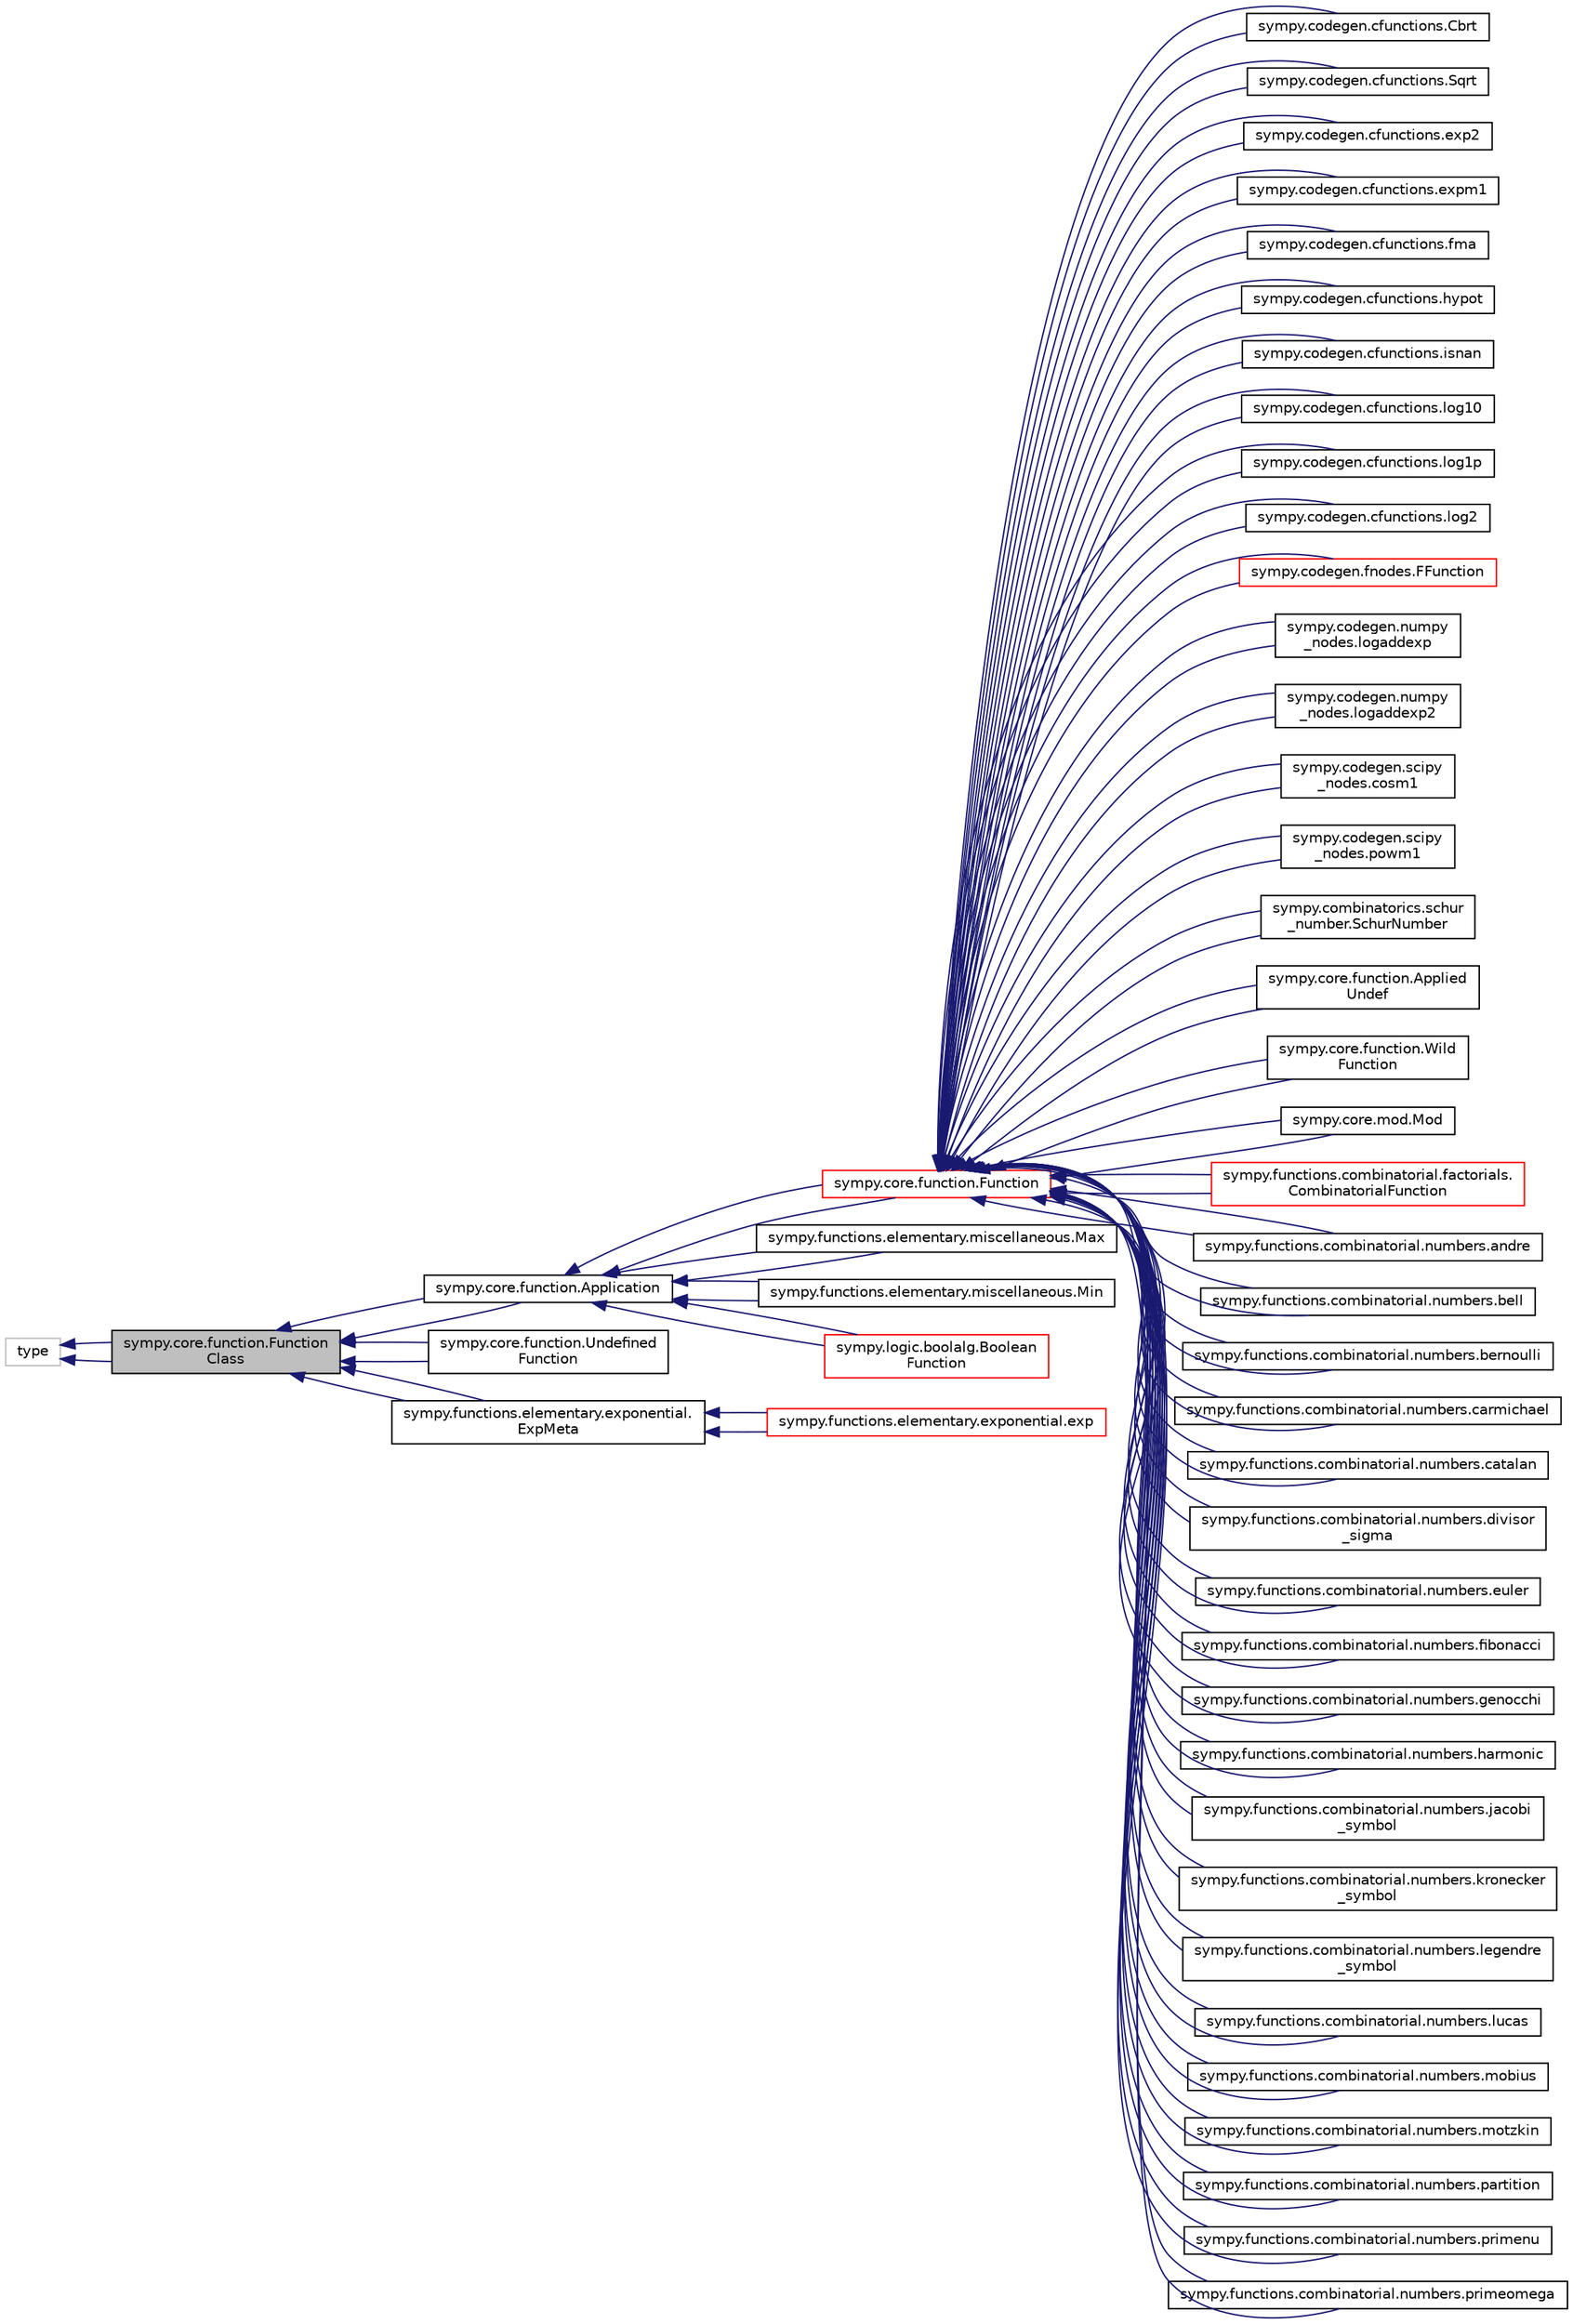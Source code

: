 digraph "sympy.core.function.FunctionClass"
{
 // LATEX_PDF_SIZE
  edge [fontname="Helvetica",fontsize="10",labelfontname="Helvetica",labelfontsize="10"];
  node [fontname="Helvetica",fontsize="10",shape=record];
  rankdir="LR";
  Node1 [label="sympy.core.function.Function\lClass",height=0.2,width=0.4,color="black", fillcolor="grey75", style="filled", fontcolor="black",tooltip=" "];
  Node2 -> Node1 [dir="back",color="midnightblue",fontsize="10",style="solid",fontname="Helvetica"];
  Node2 [label="type",height=0.2,width=0.4,color="grey75", fillcolor="white", style="filled",tooltip=" "];
  Node2 -> Node1 [dir="back",color="midnightblue",fontsize="10",style="solid",fontname="Helvetica"];
  Node1 -> Node3 [dir="back",color="midnightblue",fontsize="10",style="solid",fontname="Helvetica"];
  Node3 [label="sympy.core.function.Application",height=0.2,width=0.4,color="black", fillcolor="white", style="filled",URL="$classsympy_1_1core_1_1function_1_1Application.html",tooltip=" "];
  Node3 -> Node4 [dir="back",color="midnightblue",fontsize="10",style="solid",fontname="Helvetica"];
  Node4 [label="sympy.core.function.Function",height=0.2,width=0.4,color="red", fillcolor="white", style="filled",URL="$classsympy_1_1core_1_1function_1_1Function.html",tooltip=" "];
  Node4 -> Node5 [dir="back",color="midnightblue",fontsize="10",style="solid",fontname="Helvetica"];
  Node5 [label="sympy.codegen.cfunctions.Cbrt",height=0.2,width=0.4,color="black", fillcolor="white", style="filled",URL="$classsympy_1_1codegen_1_1cfunctions_1_1Cbrt.html",tooltip=" "];
  Node4 -> Node5 [dir="back",color="midnightblue",fontsize="10",style="solid",fontname="Helvetica"];
  Node4 -> Node6 [dir="back",color="midnightblue",fontsize="10",style="solid",fontname="Helvetica"];
  Node6 [label="sympy.codegen.cfunctions.Sqrt",height=0.2,width=0.4,color="black", fillcolor="white", style="filled",URL="$classsympy_1_1codegen_1_1cfunctions_1_1Sqrt.html",tooltip=" "];
  Node4 -> Node6 [dir="back",color="midnightblue",fontsize="10",style="solid",fontname="Helvetica"];
  Node4 -> Node7 [dir="back",color="midnightblue",fontsize="10",style="solid",fontname="Helvetica"];
  Node7 [label="sympy.codegen.cfunctions.exp2",height=0.2,width=0.4,color="black", fillcolor="white", style="filled",URL="$classsympy_1_1codegen_1_1cfunctions_1_1exp2.html",tooltip=" "];
  Node4 -> Node7 [dir="back",color="midnightblue",fontsize="10",style="solid",fontname="Helvetica"];
  Node4 -> Node8 [dir="back",color="midnightblue",fontsize="10",style="solid",fontname="Helvetica"];
  Node8 [label="sympy.codegen.cfunctions.expm1",height=0.2,width=0.4,color="black", fillcolor="white", style="filled",URL="$classsympy_1_1codegen_1_1cfunctions_1_1expm1.html",tooltip=" "];
  Node4 -> Node8 [dir="back",color="midnightblue",fontsize="10",style="solid",fontname="Helvetica"];
  Node4 -> Node9 [dir="back",color="midnightblue",fontsize="10",style="solid",fontname="Helvetica"];
  Node9 [label="sympy.codegen.cfunctions.fma",height=0.2,width=0.4,color="black", fillcolor="white", style="filled",URL="$classsympy_1_1codegen_1_1cfunctions_1_1fma.html",tooltip=" "];
  Node4 -> Node9 [dir="back",color="midnightblue",fontsize="10",style="solid",fontname="Helvetica"];
  Node4 -> Node10 [dir="back",color="midnightblue",fontsize="10",style="solid",fontname="Helvetica"];
  Node10 [label="sympy.codegen.cfunctions.hypot",height=0.2,width=0.4,color="black", fillcolor="white", style="filled",URL="$classsympy_1_1codegen_1_1cfunctions_1_1hypot.html",tooltip=" "];
  Node4 -> Node10 [dir="back",color="midnightblue",fontsize="10",style="solid",fontname="Helvetica"];
  Node4 -> Node11 [dir="back",color="midnightblue",fontsize="10",style="solid",fontname="Helvetica"];
  Node11 [label="sympy.codegen.cfunctions.isnan",height=0.2,width=0.4,color="black", fillcolor="white", style="filled",URL="$classsympy_1_1codegen_1_1cfunctions_1_1isnan.html",tooltip=" "];
  Node4 -> Node11 [dir="back",color="midnightblue",fontsize="10",style="solid",fontname="Helvetica"];
  Node4 -> Node12 [dir="back",color="midnightblue",fontsize="10",style="solid",fontname="Helvetica"];
  Node12 [label="sympy.codegen.cfunctions.log10",height=0.2,width=0.4,color="black", fillcolor="white", style="filled",URL="$classsympy_1_1codegen_1_1cfunctions_1_1log10.html",tooltip=" "];
  Node4 -> Node12 [dir="back",color="midnightblue",fontsize="10",style="solid",fontname="Helvetica"];
  Node4 -> Node13 [dir="back",color="midnightblue",fontsize="10",style="solid",fontname="Helvetica"];
  Node13 [label="sympy.codegen.cfunctions.log1p",height=0.2,width=0.4,color="black", fillcolor="white", style="filled",URL="$classsympy_1_1codegen_1_1cfunctions_1_1log1p.html",tooltip=" "];
  Node4 -> Node13 [dir="back",color="midnightblue",fontsize="10",style="solid",fontname="Helvetica"];
  Node4 -> Node14 [dir="back",color="midnightblue",fontsize="10",style="solid",fontname="Helvetica"];
  Node14 [label="sympy.codegen.cfunctions.log2",height=0.2,width=0.4,color="black", fillcolor="white", style="filled",URL="$classsympy_1_1codegen_1_1cfunctions_1_1log2.html",tooltip=" "];
  Node4 -> Node14 [dir="back",color="midnightblue",fontsize="10",style="solid",fontname="Helvetica"];
  Node4 -> Node15 [dir="back",color="midnightblue",fontsize="10",style="solid",fontname="Helvetica"];
  Node15 [label="sympy.codegen.fnodes.FFunction",height=0.2,width=0.4,color="red", fillcolor="white", style="filled",URL="$classsympy_1_1codegen_1_1fnodes_1_1FFunction.html",tooltip=" "];
  Node4 -> Node15 [dir="back",color="midnightblue",fontsize="10",style="solid",fontname="Helvetica"];
  Node4 -> Node22 [dir="back",color="midnightblue",fontsize="10",style="solid",fontname="Helvetica"];
  Node22 [label="sympy.codegen.numpy\l_nodes.logaddexp",height=0.2,width=0.4,color="black", fillcolor="white", style="filled",URL="$classsympy_1_1codegen_1_1numpy__nodes_1_1logaddexp.html",tooltip=" "];
  Node4 -> Node22 [dir="back",color="midnightblue",fontsize="10",style="solid",fontname="Helvetica"];
  Node4 -> Node23 [dir="back",color="midnightblue",fontsize="10",style="solid",fontname="Helvetica"];
  Node23 [label="sympy.codegen.numpy\l_nodes.logaddexp2",height=0.2,width=0.4,color="black", fillcolor="white", style="filled",URL="$classsympy_1_1codegen_1_1numpy__nodes_1_1logaddexp2.html",tooltip=" "];
  Node4 -> Node23 [dir="back",color="midnightblue",fontsize="10",style="solid",fontname="Helvetica"];
  Node4 -> Node24 [dir="back",color="midnightblue",fontsize="10",style="solid",fontname="Helvetica"];
  Node24 [label="sympy.codegen.scipy\l_nodes.cosm1",height=0.2,width=0.4,color="black", fillcolor="white", style="filled",URL="$classsympy_1_1codegen_1_1scipy__nodes_1_1cosm1.html",tooltip=" "];
  Node4 -> Node24 [dir="back",color="midnightblue",fontsize="10",style="solid",fontname="Helvetica"];
  Node4 -> Node25 [dir="back",color="midnightblue",fontsize="10",style="solid",fontname="Helvetica"];
  Node25 [label="sympy.codegen.scipy\l_nodes.powm1",height=0.2,width=0.4,color="black", fillcolor="white", style="filled",URL="$classsympy_1_1codegen_1_1scipy__nodes_1_1powm1.html",tooltip=" "];
  Node4 -> Node25 [dir="back",color="midnightblue",fontsize="10",style="solid",fontname="Helvetica"];
  Node4 -> Node26 [dir="back",color="midnightblue",fontsize="10",style="solid",fontname="Helvetica"];
  Node26 [label="sympy.combinatorics.schur\l_number.SchurNumber",height=0.2,width=0.4,color="black", fillcolor="white", style="filled",URL="$classsympy_1_1combinatorics_1_1schur__number_1_1SchurNumber.html",tooltip=" "];
  Node4 -> Node26 [dir="back",color="midnightblue",fontsize="10",style="solid",fontname="Helvetica"];
  Node4 -> Node27 [dir="back",color="midnightblue",fontsize="10",style="solid",fontname="Helvetica"];
  Node27 [label="sympy.core.function.Applied\lUndef",height=0.2,width=0.4,color="black", fillcolor="white", style="filled",URL="$classsympy_1_1core_1_1function_1_1AppliedUndef.html",tooltip=" "];
  Node4 -> Node27 [dir="back",color="midnightblue",fontsize="10",style="solid",fontname="Helvetica"];
  Node4 -> Node28 [dir="back",color="midnightblue",fontsize="10",style="solid",fontname="Helvetica"];
  Node28 [label="sympy.core.function.Wild\lFunction",height=0.2,width=0.4,color="black", fillcolor="white", style="filled",URL="$classsympy_1_1core_1_1function_1_1WildFunction.html",tooltip=" "];
  Node4 -> Node28 [dir="back",color="midnightblue",fontsize="10",style="solid",fontname="Helvetica"];
  Node4 -> Node29 [dir="back",color="midnightblue",fontsize="10",style="solid",fontname="Helvetica"];
  Node29 [label="sympy.core.mod.Mod",height=0.2,width=0.4,color="black", fillcolor="white", style="filled",URL="$classsympy_1_1core_1_1mod_1_1Mod.html",tooltip=" "];
  Node4 -> Node29 [dir="back",color="midnightblue",fontsize="10",style="solid",fontname="Helvetica"];
  Node4 -> Node30 [dir="back",color="midnightblue",fontsize="10",style="solid",fontname="Helvetica"];
  Node30 [label="sympy.functions.combinatorial.factorials.\lCombinatorialFunction",height=0.2,width=0.4,color="red", fillcolor="white", style="filled",URL="$classsympy_1_1functions_1_1combinatorial_1_1factorials_1_1CombinatorialFunction.html",tooltip=" "];
  Node4 -> Node30 [dir="back",color="midnightblue",fontsize="10",style="solid",fontname="Helvetica"];
  Node4 -> Node38 [dir="back",color="midnightblue",fontsize="10",style="solid",fontname="Helvetica"];
  Node38 [label="sympy.functions.combinatorial.numbers.andre",height=0.2,width=0.4,color="black", fillcolor="white", style="filled",URL="$classsympy_1_1functions_1_1combinatorial_1_1numbers_1_1andre.html",tooltip=" "];
  Node4 -> Node38 [dir="back",color="midnightblue",fontsize="10",style="solid",fontname="Helvetica"];
  Node4 -> Node39 [dir="back",color="midnightblue",fontsize="10",style="solid",fontname="Helvetica"];
  Node39 [label="sympy.functions.combinatorial.numbers.bell",height=0.2,width=0.4,color="black", fillcolor="white", style="filled",URL="$classsympy_1_1functions_1_1combinatorial_1_1numbers_1_1bell.html",tooltip=" "];
  Node4 -> Node39 [dir="back",color="midnightblue",fontsize="10",style="solid",fontname="Helvetica"];
  Node4 -> Node40 [dir="back",color="midnightblue",fontsize="10",style="solid",fontname="Helvetica"];
  Node40 [label="sympy.functions.combinatorial.numbers.bernoulli",height=0.2,width=0.4,color="black", fillcolor="white", style="filled",URL="$classsympy_1_1functions_1_1combinatorial_1_1numbers_1_1bernoulli.html",tooltip=" "];
  Node4 -> Node40 [dir="back",color="midnightblue",fontsize="10",style="solid",fontname="Helvetica"];
  Node4 -> Node41 [dir="back",color="midnightblue",fontsize="10",style="solid",fontname="Helvetica"];
  Node41 [label="sympy.functions.combinatorial.numbers.carmichael",height=0.2,width=0.4,color="black", fillcolor="white", style="filled",URL="$classsympy_1_1functions_1_1combinatorial_1_1numbers_1_1carmichael.html",tooltip=" "];
  Node4 -> Node41 [dir="back",color="midnightblue",fontsize="10",style="solid",fontname="Helvetica"];
  Node4 -> Node42 [dir="back",color="midnightblue",fontsize="10",style="solid",fontname="Helvetica"];
  Node42 [label="sympy.functions.combinatorial.numbers.catalan",height=0.2,width=0.4,color="black", fillcolor="white", style="filled",URL="$classsympy_1_1functions_1_1combinatorial_1_1numbers_1_1catalan.html",tooltip=" "];
  Node4 -> Node42 [dir="back",color="midnightblue",fontsize="10",style="solid",fontname="Helvetica"];
  Node4 -> Node43 [dir="back",color="midnightblue",fontsize="10",style="solid",fontname="Helvetica"];
  Node43 [label="sympy.functions.combinatorial.numbers.divisor\l_sigma",height=0.2,width=0.4,color="black", fillcolor="white", style="filled",URL="$classsympy_1_1functions_1_1combinatorial_1_1numbers_1_1divisor__sigma.html",tooltip=" "];
  Node4 -> Node43 [dir="back",color="midnightblue",fontsize="10",style="solid",fontname="Helvetica"];
  Node4 -> Node44 [dir="back",color="midnightblue",fontsize="10",style="solid",fontname="Helvetica"];
  Node44 [label="sympy.functions.combinatorial.numbers.euler",height=0.2,width=0.4,color="black", fillcolor="white", style="filled",URL="$classsympy_1_1functions_1_1combinatorial_1_1numbers_1_1euler.html",tooltip=" "];
  Node4 -> Node44 [dir="back",color="midnightblue",fontsize="10",style="solid",fontname="Helvetica"];
  Node4 -> Node45 [dir="back",color="midnightblue",fontsize="10",style="solid",fontname="Helvetica"];
  Node45 [label="sympy.functions.combinatorial.numbers.fibonacci",height=0.2,width=0.4,color="black", fillcolor="white", style="filled",URL="$classsympy_1_1functions_1_1combinatorial_1_1numbers_1_1fibonacci.html",tooltip=" "];
  Node4 -> Node45 [dir="back",color="midnightblue",fontsize="10",style="solid",fontname="Helvetica"];
  Node4 -> Node46 [dir="back",color="midnightblue",fontsize="10",style="solid",fontname="Helvetica"];
  Node46 [label="sympy.functions.combinatorial.numbers.genocchi",height=0.2,width=0.4,color="black", fillcolor="white", style="filled",URL="$classsympy_1_1functions_1_1combinatorial_1_1numbers_1_1genocchi.html",tooltip=" "];
  Node4 -> Node46 [dir="back",color="midnightblue",fontsize="10",style="solid",fontname="Helvetica"];
  Node4 -> Node47 [dir="back",color="midnightblue",fontsize="10",style="solid",fontname="Helvetica"];
  Node47 [label="sympy.functions.combinatorial.numbers.harmonic",height=0.2,width=0.4,color="black", fillcolor="white", style="filled",URL="$classsympy_1_1functions_1_1combinatorial_1_1numbers_1_1harmonic.html",tooltip=" "];
  Node4 -> Node47 [dir="back",color="midnightblue",fontsize="10",style="solid",fontname="Helvetica"];
  Node4 -> Node48 [dir="back",color="midnightblue",fontsize="10",style="solid",fontname="Helvetica"];
  Node48 [label="sympy.functions.combinatorial.numbers.jacobi\l_symbol",height=0.2,width=0.4,color="black", fillcolor="white", style="filled",URL="$classsympy_1_1functions_1_1combinatorial_1_1numbers_1_1jacobi__symbol.html",tooltip=" "];
  Node4 -> Node48 [dir="back",color="midnightblue",fontsize="10",style="solid",fontname="Helvetica"];
  Node4 -> Node49 [dir="back",color="midnightblue",fontsize="10",style="solid",fontname="Helvetica"];
  Node49 [label="sympy.functions.combinatorial.numbers.kronecker\l_symbol",height=0.2,width=0.4,color="black", fillcolor="white", style="filled",URL="$classsympy_1_1functions_1_1combinatorial_1_1numbers_1_1kronecker__symbol.html",tooltip=" "];
  Node4 -> Node49 [dir="back",color="midnightblue",fontsize="10",style="solid",fontname="Helvetica"];
  Node4 -> Node50 [dir="back",color="midnightblue",fontsize="10",style="solid",fontname="Helvetica"];
  Node50 [label="sympy.functions.combinatorial.numbers.legendre\l_symbol",height=0.2,width=0.4,color="black", fillcolor="white", style="filled",URL="$classsympy_1_1functions_1_1combinatorial_1_1numbers_1_1legendre__symbol.html",tooltip=" "];
  Node4 -> Node50 [dir="back",color="midnightblue",fontsize="10",style="solid",fontname="Helvetica"];
  Node4 -> Node51 [dir="back",color="midnightblue",fontsize="10",style="solid",fontname="Helvetica"];
  Node51 [label="sympy.functions.combinatorial.numbers.lucas",height=0.2,width=0.4,color="black", fillcolor="white", style="filled",URL="$classsympy_1_1functions_1_1combinatorial_1_1numbers_1_1lucas.html",tooltip=" "];
  Node4 -> Node51 [dir="back",color="midnightblue",fontsize="10",style="solid",fontname="Helvetica"];
  Node4 -> Node52 [dir="back",color="midnightblue",fontsize="10",style="solid",fontname="Helvetica"];
  Node52 [label="sympy.functions.combinatorial.numbers.mobius",height=0.2,width=0.4,color="black", fillcolor="white", style="filled",URL="$classsympy_1_1functions_1_1combinatorial_1_1numbers_1_1mobius.html",tooltip=" "];
  Node4 -> Node52 [dir="back",color="midnightblue",fontsize="10",style="solid",fontname="Helvetica"];
  Node4 -> Node53 [dir="back",color="midnightblue",fontsize="10",style="solid",fontname="Helvetica"];
  Node53 [label="sympy.functions.combinatorial.numbers.motzkin",height=0.2,width=0.4,color="black", fillcolor="white", style="filled",URL="$classsympy_1_1functions_1_1combinatorial_1_1numbers_1_1motzkin.html",tooltip=" "];
  Node4 -> Node53 [dir="back",color="midnightblue",fontsize="10",style="solid",fontname="Helvetica"];
  Node4 -> Node54 [dir="back",color="midnightblue",fontsize="10",style="solid",fontname="Helvetica"];
  Node54 [label="sympy.functions.combinatorial.numbers.partition",height=0.2,width=0.4,color="black", fillcolor="white", style="filled",URL="$classsympy_1_1functions_1_1combinatorial_1_1numbers_1_1partition.html",tooltip=" "];
  Node4 -> Node54 [dir="back",color="midnightblue",fontsize="10",style="solid",fontname="Helvetica"];
  Node4 -> Node55 [dir="back",color="midnightblue",fontsize="10",style="solid",fontname="Helvetica"];
  Node55 [label="sympy.functions.combinatorial.numbers.primenu",height=0.2,width=0.4,color="black", fillcolor="white", style="filled",URL="$classsympy_1_1functions_1_1combinatorial_1_1numbers_1_1primenu.html",tooltip=" "];
  Node4 -> Node55 [dir="back",color="midnightblue",fontsize="10",style="solid",fontname="Helvetica"];
  Node4 -> Node56 [dir="back",color="midnightblue",fontsize="10",style="solid",fontname="Helvetica"];
  Node56 [label="sympy.functions.combinatorial.numbers.primeomega",height=0.2,width=0.4,color="black", fillcolor="white", style="filled",URL="$classsympy_1_1functions_1_1combinatorial_1_1numbers_1_1primeomega.html",tooltip=" "];
  Node4 -> Node56 [dir="back",color="midnightblue",fontsize="10",style="solid",fontname="Helvetica"];
  Node3 -> Node4 [dir="back",color="midnightblue",fontsize="10",style="solid",fontname="Helvetica"];
  Node3 -> Node248 [dir="back",color="midnightblue",fontsize="10",style="solid",fontname="Helvetica"];
  Node248 [label="sympy.functions.elementary.miscellaneous.Max",height=0.2,width=0.4,color="black", fillcolor="white", style="filled",URL="$classsympy_1_1functions_1_1elementary_1_1miscellaneous_1_1Max.html",tooltip=" "];
  Node3 -> Node248 [dir="back",color="midnightblue",fontsize="10",style="solid",fontname="Helvetica"];
  Node3 -> Node249 [dir="back",color="midnightblue",fontsize="10",style="solid",fontname="Helvetica"];
  Node249 [label="sympy.functions.elementary.miscellaneous.Min",height=0.2,width=0.4,color="black", fillcolor="white", style="filled",URL="$classsympy_1_1functions_1_1elementary_1_1miscellaneous_1_1Min.html",tooltip=" "];
  Node3 -> Node249 [dir="back",color="midnightblue",fontsize="10",style="solid",fontname="Helvetica"];
  Node3 -> Node250 [dir="back",color="midnightblue",fontsize="10",style="solid",fontname="Helvetica"];
  Node250 [label="sympy.logic.boolalg.Boolean\lFunction",height=0.2,width=0.4,color="red", fillcolor="white", style="filled",URL="$classsympy_1_1logic_1_1boolalg_1_1BooleanFunction.html",tooltip=" "];
  Node3 -> Node250 [dir="back",color="midnightblue",fontsize="10",style="solid",fontname="Helvetica"];
  Node1 -> Node3 [dir="back",color="midnightblue",fontsize="10",style="solid",fontname="Helvetica"];
  Node1 -> Node262 [dir="back",color="midnightblue",fontsize="10",style="solid",fontname="Helvetica"];
  Node262 [label="sympy.core.function.Undefined\lFunction",height=0.2,width=0.4,color="black", fillcolor="white", style="filled",URL="$classsympy_1_1core_1_1function_1_1UndefinedFunction.html",tooltip=" "];
  Node1 -> Node262 [dir="back",color="midnightblue",fontsize="10",style="solid",fontname="Helvetica"];
  Node1 -> Node263 [dir="back",color="midnightblue",fontsize="10",style="solid",fontname="Helvetica"];
  Node263 [label="sympy.functions.elementary.exponential.\lExpMeta",height=0.2,width=0.4,color="black", fillcolor="white", style="filled",URL="$classsympy_1_1functions_1_1elementary_1_1exponential_1_1ExpMeta.html",tooltip=" "];
  Node263 -> Node75 [dir="back",color="midnightblue",fontsize="10",style="solid",fontname="Helvetica"];
  Node75 [label="sympy.functions.elementary.exponential.exp",height=0.2,width=0.4,color="red", fillcolor="white", style="filled",URL="$classsympy_1_1functions_1_1elementary_1_1exponential_1_1exp.html",tooltip=" "];
  Node263 -> Node75 [dir="back",color="midnightblue",fontsize="10",style="solid",fontname="Helvetica"];
  Node1 -> Node263 [dir="back",color="midnightblue",fontsize="10",style="solid",fontname="Helvetica"];
}
